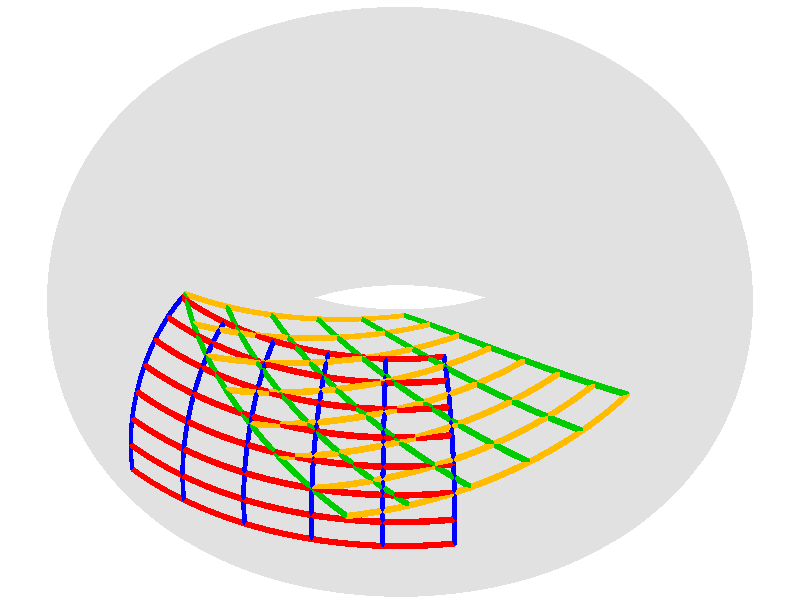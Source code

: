 //
// diffusion.pov
//
// (c) 2021 Prof Dr Andreas Müller, OST Ostscheizer Fachhochschule
//
#version 3.7;
#include "colors.inc"

global_settings {
	assumed_gamma 1
}

#declare imagescale = 0.034;
#declare N = 100;
#declare r = 0.43;
#declare R = 1;

camera {
        location <43, 25, -20>
        look_at <0, -0.01, 0>
        right 16/9 * x * imagescale
        up y * imagescale
}

light_source {
        <10, 20, -40> color White
        area_light <1,0,0> <0,0,1>, 10, 10
        adaptive 1
        jitter
}

sky_sphere {
        pigment {
                color rgb<1,1,1>
        }
}

#macro rotiere(phi, vv)
	< cos(phi) * vv.x - sin(phi) * vv.z, vv.y, sin(phi) * vv.x + cos(phi) * vv.z >
#end

#macro punkt(phi,theta)
	rotiere(phi, < R + r * cos(theta), r * sin(theta), 0 >)
#end

mesh {
	#declare phistep = 2 * pi / N;
	#declare thetastep = 2 * 2 * pi / N;
	#declare phi = 0;
	#while (phi < 2 * pi - phistep/2)
		#declare theta = 0;
		#while (theta < 2 * pi - thetastep/2)
			triangle {
				punkt(phi          , theta            ), 
				punkt(phi + phistep, theta            ), 
				punkt(phi + phistep, theta + thetastep)
			}
			triangle {
				punkt(phi          , theta            ), 
				punkt(phi + phistep, theta + thetastep), 
				punkt(phi          , theta + thetastep)
			}
			#declare theta = theta + thetastep;
		#end
		#declare phi = phi + phistep;
	#end
	pigment {
		color Gray
	}
	finish {
		specular 0.9
		metallic
	}
}

#declare thetastart = -0.2;
#declare thetaend = 1.2;
#declare phistart = 5;
#declare phiend = 6;

union {
	#declare thetastep = 0.2;
	#declare theta = thetastart;
	#while (theta < thetaend + thetastep/2)
		#declare phistep = (phiend-phistart)/N;
		#declare phi = phistart;
		#while (phi < phiend - phistep/2)
			sphere { punkt(phi,theta), 0.01 }
			cylinder {
				punkt(phi,theta),
				punkt(phi+phistep,theta),
				0.01
			}
			#declare phi = phi + phistep;
		#end
		sphere { punkt(phi,theta), 0.01 }
		#declare theta = theta + thetastep;
	#end

	pigment {
		color Red
	}
	finish {
		specular 0.9
		metallic
	}
}

union {
	#declare phistep = 0.2;
	#declare phi = phistart;
	#while (phi < phiend + phistep/2)
		#declare thetastep = (thetaend-thetastart)/N;
		#declare theta = thetastart;
		#while (theta < thetaend - thetastep/2)
			sphere { punkt(phi,theta), 0.01 }
			cylinder {
				punkt(phi,theta),
				punkt(phi,theta+thetastep),
				0.01
			}
			#declare theta = theta + thetastep;
		#end
		sphere { punkt(phi,theta), 0.01 }
		#declare phi = phi + phistep;
	#end
	pigment {
		color Blue
	}
	finish {
		specular 0.9
		metallic
	}
}

#macro punkt2(a,b)
	punkt(5.6+a*sqrt(3)/2-b/2,0.2+a/2 + b*sqrt(3)/2)
#end

#declare darkgreen = rgb<0,0.6,0>;

#declare astart = 0;
#declare aend = 1;
#declare bstart = -0.2;
#declare bend = 1.2;
union {
	#declare a = astart;
	#declare astep = 0.2;
	#while (a < aend + astep/2)
		#declare b = bstart;
		#declare bstep = (bend - bstart)/N;
		#while (b < bend - bstep/2)
			sphere { punkt2(a,b), 0.01 }
			cylinder { punkt2(a,b), punkt2(a,b+bstep), 0.01 }
			#declare b = b + bstep;
		#end
		sphere { punkt2(a,b), 0.01 }
		#declare a = a + astep;
	#end
	pigment {
		color darkgreen
	}
	finish {
		specular 0.9
		metallic
	}
}
union {
	#declare b = bstart;
	#declare bstep = 0.2;
	#while (b < bend + bstep/2)
		#declare a = astart;
		#declare astep = (aend - astart)/N;
		#while (a < aend - astep/2)
			sphere { punkt2(a,b), 0.01 }
			cylinder { punkt2(a,b), punkt2(a+astep,b), 0.01 }
			#declare a = a + astep;
		#end
		sphere { punkt2(a,b), 0.01 }
		#declare b = b + bstep;
	#end
	pigment {
		color Orange
	}
	finish {
		specular 0.9
		metallic
	}
}
